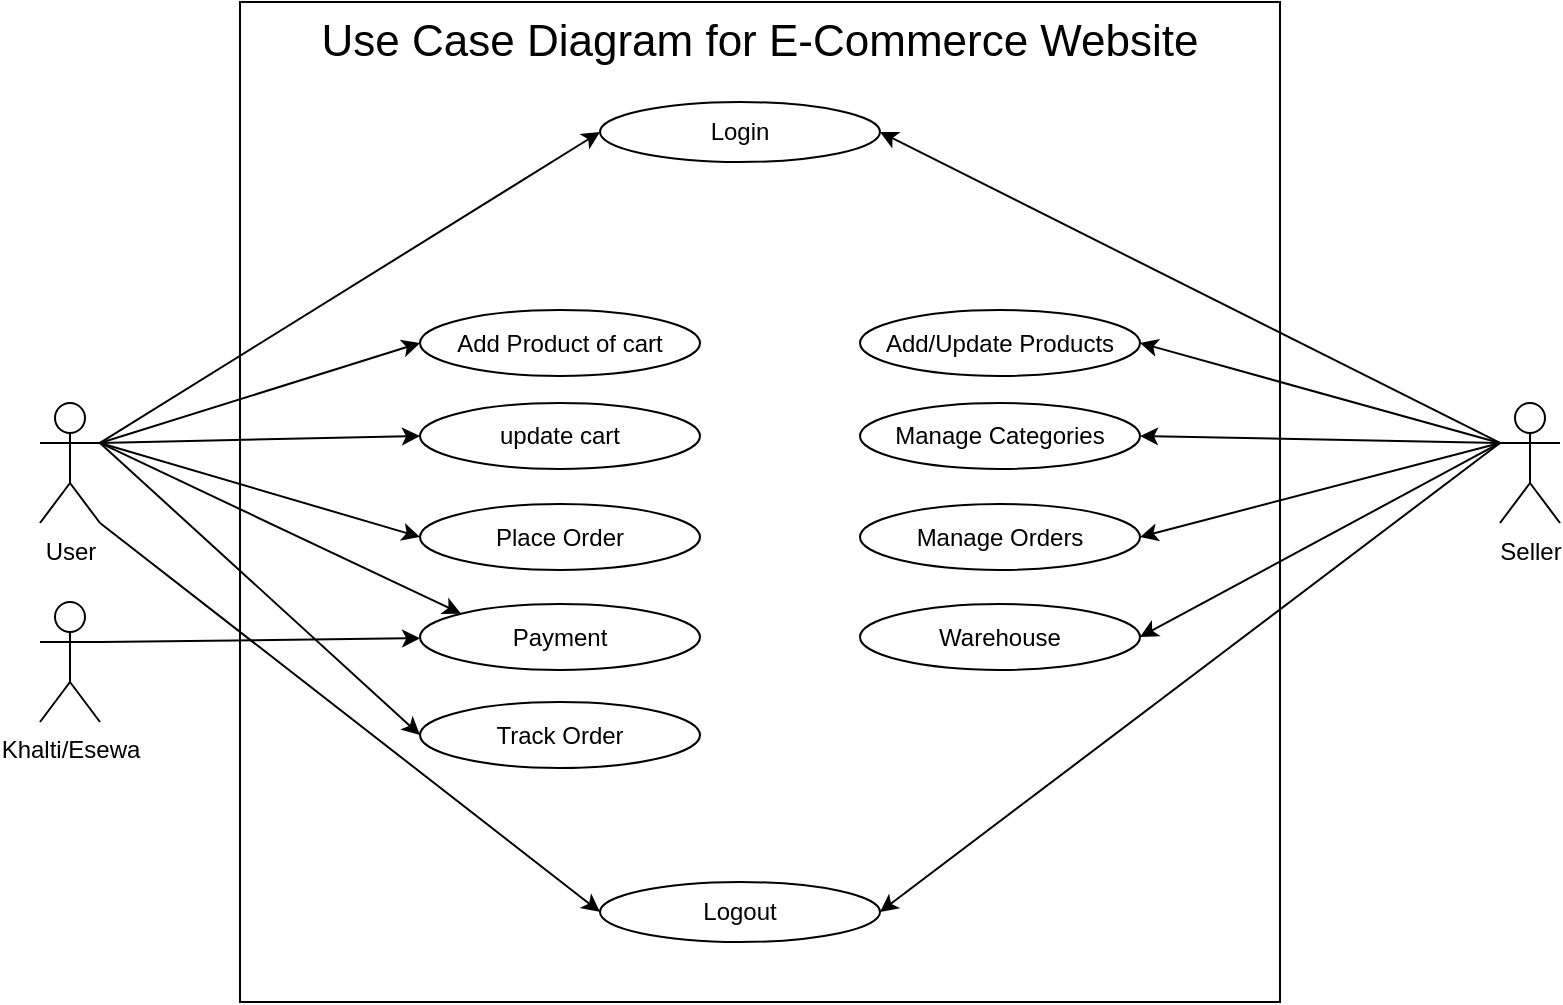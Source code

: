 <mxfile version="22.1.2" type="device">
  <diagram name="Page-1" id="H_pzuCV20Pm-qW0fD0AY">
    <mxGraphModel dx="1750" dy="1063" grid="1" gridSize="10" guides="1" tooltips="1" connect="1" arrows="1" fold="1" page="1" pageScale="1" pageWidth="1169" pageHeight="827" math="0" shadow="0">
      <root>
        <mxCell id="0" />
        <mxCell id="1" parent="0" />
        <mxCell id="ZnHIv8W6bLYNhykJCkA3-38" value="" style="group" vertex="1" connectable="0" parent="1">
          <mxGeometry x="220" y="80" width="760" height="500" as="geometry" />
        </mxCell>
        <mxCell id="ZnHIv8W6bLYNhykJCkA3-1" value="User" style="shape=umlActor;verticalLabelPosition=bottom;verticalAlign=top;html=1;" vertex="1" parent="ZnHIv8W6bLYNhykJCkA3-38">
          <mxGeometry y="200.5" width="30" height="60" as="geometry" />
        </mxCell>
        <mxCell id="ZnHIv8W6bLYNhykJCkA3-2" value="Use Case Diagram for E-Commerce Website" style="rounded=0;whiteSpace=wrap;html=1;labelPosition=center;verticalLabelPosition=middle;align=center;verticalAlign=top;fontSize=22;fillColor=none;" vertex="1" parent="ZnHIv8W6bLYNhykJCkA3-38">
          <mxGeometry x="100" width="520" height="500" as="geometry" />
        </mxCell>
        <mxCell id="ZnHIv8W6bLYNhykJCkA3-3" value="Login" style="ellipse;whiteSpace=wrap;html=1;" vertex="1" parent="ZnHIv8W6bLYNhykJCkA3-38">
          <mxGeometry x="280" y="50" width="140" height="30" as="geometry" />
        </mxCell>
        <mxCell id="ZnHIv8W6bLYNhykJCkA3-4" style="rounded=0;orthogonalLoop=1;jettySize=auto;html=1;entryX=0;entryY=0.5;entryDx=0;entryDy=0;exitX=1;exitY=0.333;exitDx=0;exitDy=0;exitPerimeter=0;" edge="1" parent="ZnHIv8W6bLYNhykJCkA3-38" source="ZnHIv8W6bLYNhykJCkA3-1" target="ZnHIv8W6bLYNhykJCkA3-3">
          <mxGeometry relative="1" as="geometry" />
        </mxCell>
        <mxCell id="ZnHIv8W6bLYNhykJCkA3-10" value="Add Product of cart" style="ellipse;whiteSpace=wrap;html=1;" vertex="1" parent="ZnHIv8W6bLYNhykJCkA3-38">
          <mxGeometry x="190" y="154" width="140" height="33" as="geometry" />
        </mxCell>
        <mxCell id="ZnHIv8W6bLYNhykJCkA3-11" style="rounded=0;orthogonalLoop=1;jettySize=auto;html=1;entryX=0;entryY=0.5;entryDx=0;entryDy=0;exitX=1;exitY=0.333;exitDx=0;exitDy=0;exitPerimeter=0;" edge="1" parent="ZnHIv8W6bLYNhykJCkA3-38" source="ZnHIv8W6bLYNhykJCkA3-1" target="ZnHIv8W6bLYNhykJCkA3-10">
          <mxGeometry relative="1" as="geometry" />
        </mxCell>
        <mxCell id="ZnHIv8W6bLYNhykJCkA3-12" value="update cart" style="ellipse;whiteSpace=wrap;html=1;" vertex="1" parent="ZnHIv8W6bLYNhykJCkA3-38">
          <mxGeometry x="190" y="200.5" width="140" height="33" as="geometry" />
        </mxCell>
        <mxCell id="ZnHIv8W6bLYNhykJCkA3-17" style="rounded=0;orthogonalLoop=1;jettySize=auto;html=1;entryX=0;entryY=0.5;entryDx=0;entryDy=0;exitX=1;exitY=0.333;exitDx=0;exitDy=0;exitPerimeter=0;" edge="1" parent="ZnHIv8W6bLYNhykJCkA3-38" source="ZnHIv8W6bLYNhykJCkA3-1" target="ZnHIv8W6bLYNhykJCkA3-12">
          <mxGeometry relative="1" as="geometry" />
        </mxCell>
        <mxCell id="ZnHIv8W6bLYNhykJCkA3-13" value="Place Order" style="ellipse;whiteSpace=wrap;html=1;" vertex="1" parent="ZnHIv8W6bLYNhykJCkA3-38">
          <mxGeometry x="190" y="251" width="140" height="33" as="geometry" />
        </mxCell>
        <mxCell id="ZnHIv8W6bLYNhykJCkA3-18" style="rounded=0;orthogonalLoop=1;jettySize=auto;html=1;exitX=1;exitY=0.333;exitDx=0;exitDy=0;exitPerimeter=0;entryX=0;entryY=0.5;entryDx=0;entryDy=0;" edge="1" parent="ZnHIv8W6bLYNhykJCkA3-38" source="ZnHIv8W6bLYNhykJCkA3-1" target="ZnHIv8W6bLYNhykJCkA3-13">
          <mxGeometry relative="1" as="geometry" />
        </mxCell>
        <mxCell id="ZnHIv8W6bLYNhykJCkA3-14" value="Payment" style="ellipse;whiteSpace=wrap;html=1;" vertex="1" parent="ZnHIv8W6bLYNhykJCkA3-38">
          <mxGeometry x="190" y="301" width="140" height="33" as="geometry" />
        </mxCell>
        <mxCell id="ZnHIv8W6bLYNhykJCkA3-19" style="rounded=0;orthogonalLoop=1;jettySize=auto;html=1;exitX=1;exitY=0.333;exitDx=0;exitDy=0;exitPerimeter=0;entryX=0;entryY=0;entryDx=0;entryDy=0;" edge="1" parent="ZnHIv8W6bLYNhykJCkA3-38" source="ZnHIv8W6bLYNhykJCkA3-1" target="ZnHIv8W6bLYNhykJCkA3-14">
          <mxGeometry relative="1" as="geometry" />
        </mxCell>
        <mxCell id="ZnHIv8W6bLYNhykJCkA3-16" style="rounded=0;orthogonalLoop=1;jettySize=auto;html=1;exitX=1;exitY=0.333;exitDx=0;exitDy=0;exitPerimeter=0;" edge="1" parent="ZnHIv8W6bLYNhykJCkA3-38" source="ZnHIv8W6bLYNhykJCkA3-15" target="ZnHIv8W6bLYNhykJCkA3-14">
          <mxGeometry relative="1" as="geometry" />
        </mxCell>
        <mxCell id="ZnHIv8W6bLYNhykJCkA3-15" value="Khalti/Esewa" style="shape=umlActor;verticalLabelPosition=bottom;verticalAlign=top;html=1;" vertex="1" parent="ZnHIv8W6bLYNhykJCkA3-38">
          <mxGeometry y="300" width="30" height="60" as="geometry" />
        </mxCell>
        <mxCell id="ZnHIv8W6bLYNhykJCkA3-20" value="Logout" style="ellipse;whiteSpace=wrap;html=1;" vertex="1" parent="ZnHIv8W6bLYNhykJCkA3-38">
          <mxGeometry x="280" y="440" width="140" height="30" as="geometry" />
        </mxCell>
        <mxCell id="ZnHIv8W6bLYNhykJCkA3-22" style="rounded=0;orthogonalLoop=1;jettySize=auto;html=1;exitX=1;exitY=1;exitDx=0;exitDy=0;exitPerimeter=0;entryX=0;entryY=0.5;entryDx=0;entryDy=0;" edge="1" parent="ZnHIv8W6bLYNhykJCkA3-38" source="ZnHIv8W6bLYNhykJCkA3-1" target="ZnHIv8W6bLYNhykJCkA3-20">
          <mxGeometry relative="1" as="geometry" />
        </mxCell>
        <mxCell id="ZnHIv8W6bLYNhykJCkA3-24" style="rounded=0;orthogonalLoop=1;jettySize=auto;html=1;entryX=1;entryY=0.5;entryDx=0;entryDy=0;exitX=0;exitY=0.333;exitDx=0;exitDy=0;exitPerimeter=0;" edge="1" parent="ZnHIv8W6bLYNhykJCkA3-38" source="ZnHIv8W6bLYNhykJCkA3-23" target="ZnHIv8W6bLYNhykJCkA3-3">
          <mxGeometry relative="1" as="geometry">
            <mxPoint x="750" y="160" as="sourcePoint" />
          </mxGeometry>
        </mxCell>
        <mxCell id="ZnHIv8W6bLYNhykJCkA3-37" style="rounded=0;orthogonalLoop=1;jettySize=auto;html=1;exitX=0;exitY=0.333;exitDx=0;exitDy=0;exitPerimeter=0;entryX=1;entryY=0.5;entryDx=0;entryDy=0;" edge="1" parent="ZnHIv8W6bLYNhykJCkA3-38" source="ZnHIv8W6bLYNhykJCkA3-23" target="ZnHIv8W6bLYNhykJCkA3-20">
          <mxGeometry relative="1" as="geometry" />
        </mxCell>
        <mxCell id="ZnHIv8W6bLYNhykJCkA3-23" value="Seller" style="shape=umlActor;verticalLabelPosition=bottom;verticalAlign=top;html=1;" vertex="1" parent="ZnHIv8W6bLYNhykJCkA3-38">
          <mxGeometry x="730" y="200.5" width="30" height="60" as="geometry" />
        </mxCell>
        <mxCell id="ZnHIv8W6bLYNhykJCkA3-25" value="Add/Update Products" style="ellipse;whiteSpace=wrap;html=1;" vertex="1" parent="ZnHIv8W6bLYNhykJCkA3-38">
          <mxGeometry x="410" y="154" width="140" height="33" as="geometry" />
        </mxCell>
        <mxCell id="ZnHIv8W6bLYNhykJCkA3-26" style="rounded=0;orthogonalLoop=1;jettySize=auto;html=1;exitX=0;exitY=0.333;exitDx=0;exitDy=0;exitPerimeter=0;entryX=1;entryY=0.5;entryDx=0;entryDy=0;" edge="1" parent="ZnHIv8W6bLYNhykJCkA3-38" source="ZnHIv8W6bLYNhykJCkA3-23" target="ZnHIv8W6bLYNhykJCkA3-25">
          <mxGeometry relative="1" as="geometry" />
        </mxCell>
        <mxCell id="ZnHIv8W6bLYNhykJCkA3-27" value="Manage Categories" style="ellipse;whiteSpace=wrap;html=1;" vertex="1" parent="ZnHIv8W6bLYNhykJCkA3-38">
          <mxGeometry x="410" y="200.5" width="140" height="33" as="geometry" />
        </mxCell>
        <mxCell id="ZnHIv8W6bLYNhykJCkA3-28" style="rounded=0;orthogonalLoop=1;jettySize=auto;html=1;exitX=0;exitY=0.333;exitDx=0;exitDy=0;exitPerimeter=0;entryX=1;entryY=0.5;entryDx=0;entryDy=0;" edge="1" parent="ZnHIv8W6bLYNhykJCkA3-38" source="ZnHIv8W6bLYNhykJCkA3-23" target="ZnHIv8W6bLYNhykJCkA3-27">
          <mxGeometry relative="1" as="geometry" />
        </mxCell>
        <mxCell id="ZnHIv8W6bLYNhykJCkA3-29" value="Manage Orders" style="ellipse;whiteSpace=wrap;html=1;" vertex="1" parent="ZnHIv8W6bLYNhykJCkA3-38">
          <mxGeometry x="410" y="251" width="140" height="33" as="geometry" />
        </mxCell>
        <mxCell id="ZnHIv8W6bLYNhykJCkA3-30" style="rounded=0;orthogonalLoop=1;jettySize=auto;html=1;exitX=0;exitY=0.333;exitDx=0;exitDy=0;exitPerimeter=0;entryX=1;entryY=0.5;entryDx=0;entryDy=0;" edge="1" parent="ZnHIv8W6bLYNhykJCkA3-38" source="ZnHIv8W6bLYNhykJCkA3-23" target="ZnHIv8W6bLYNhykJCkA3-29">
          <mxGeometry relative="1" as="geometry" />
        </mxCell>
        <mxCell id="ZnHIv8W6bLYNhykJCkA3-31" value="Track Order" style="ellipse;whiteSpace=wrap;html=1;" vertex="1" parent="ZnHIv8W6bLYNhykJCkA3-38">
          <mxGeometry x="190" y="350" width="140" height="33" as="geometry" />
        </mxCell>
        <mxCell id="ZnHIv8W6bLYNhykJCkA3-32" style="rounded=0;orthogonalLoop=1;jettySize=auto;html=1;exitX=1;exitY=0.333;exitDx=0;exitDy=0;exitPerimeter=0;entryX=0;entryY=0.5;entryDx=0;entryDy=0;" edge="1" parent="ZnHIv8W6bLYNhykJCkA3-38" source="ZnHIv8W6bLYNhykJCkA3-1" target="ZnHIv8W6bLYNhykJCkA3-31">
          <mxGeometry relative="1" as="geometry" />
        </mxCell>
        <mxCell id="ZnHIv8W6bLYNhykJCkA3-34" value="Warehouse" style="ellipse;whiteSpace=wrap;html=1;" vertex="1" parent="ZnHIv8W6bLYNhykJCkA3-38">
          <mxGeometry x="410" y="301" width="140" height="33" as="geometry" />
        </mxCell>
        <mxCell id="ZnHIv8W6bLYNhykJCkA3-35" style="rounded=0;orthogonalLoop=1;jettySize=auto;html=1;exitX=0;exitY=0.333;exitDx=0;exitDy=0;exitPerimeter=0;entryX=1;entryY=0.5;entryDx=0;entryDy=0;" edge="1" parent="ZnHIv8W6bLYNhykJCkA3-38" source="ZnHIv8W6bLYNhykJCkA3-23" target="ZnHIv8W6bLYNhykJCkA3-34">
          <mxGeometry relative="1" as="geometry" />
        </mxCell>
      </root>
    </mxGraphModel>
  </diagram>
</mxfile>
